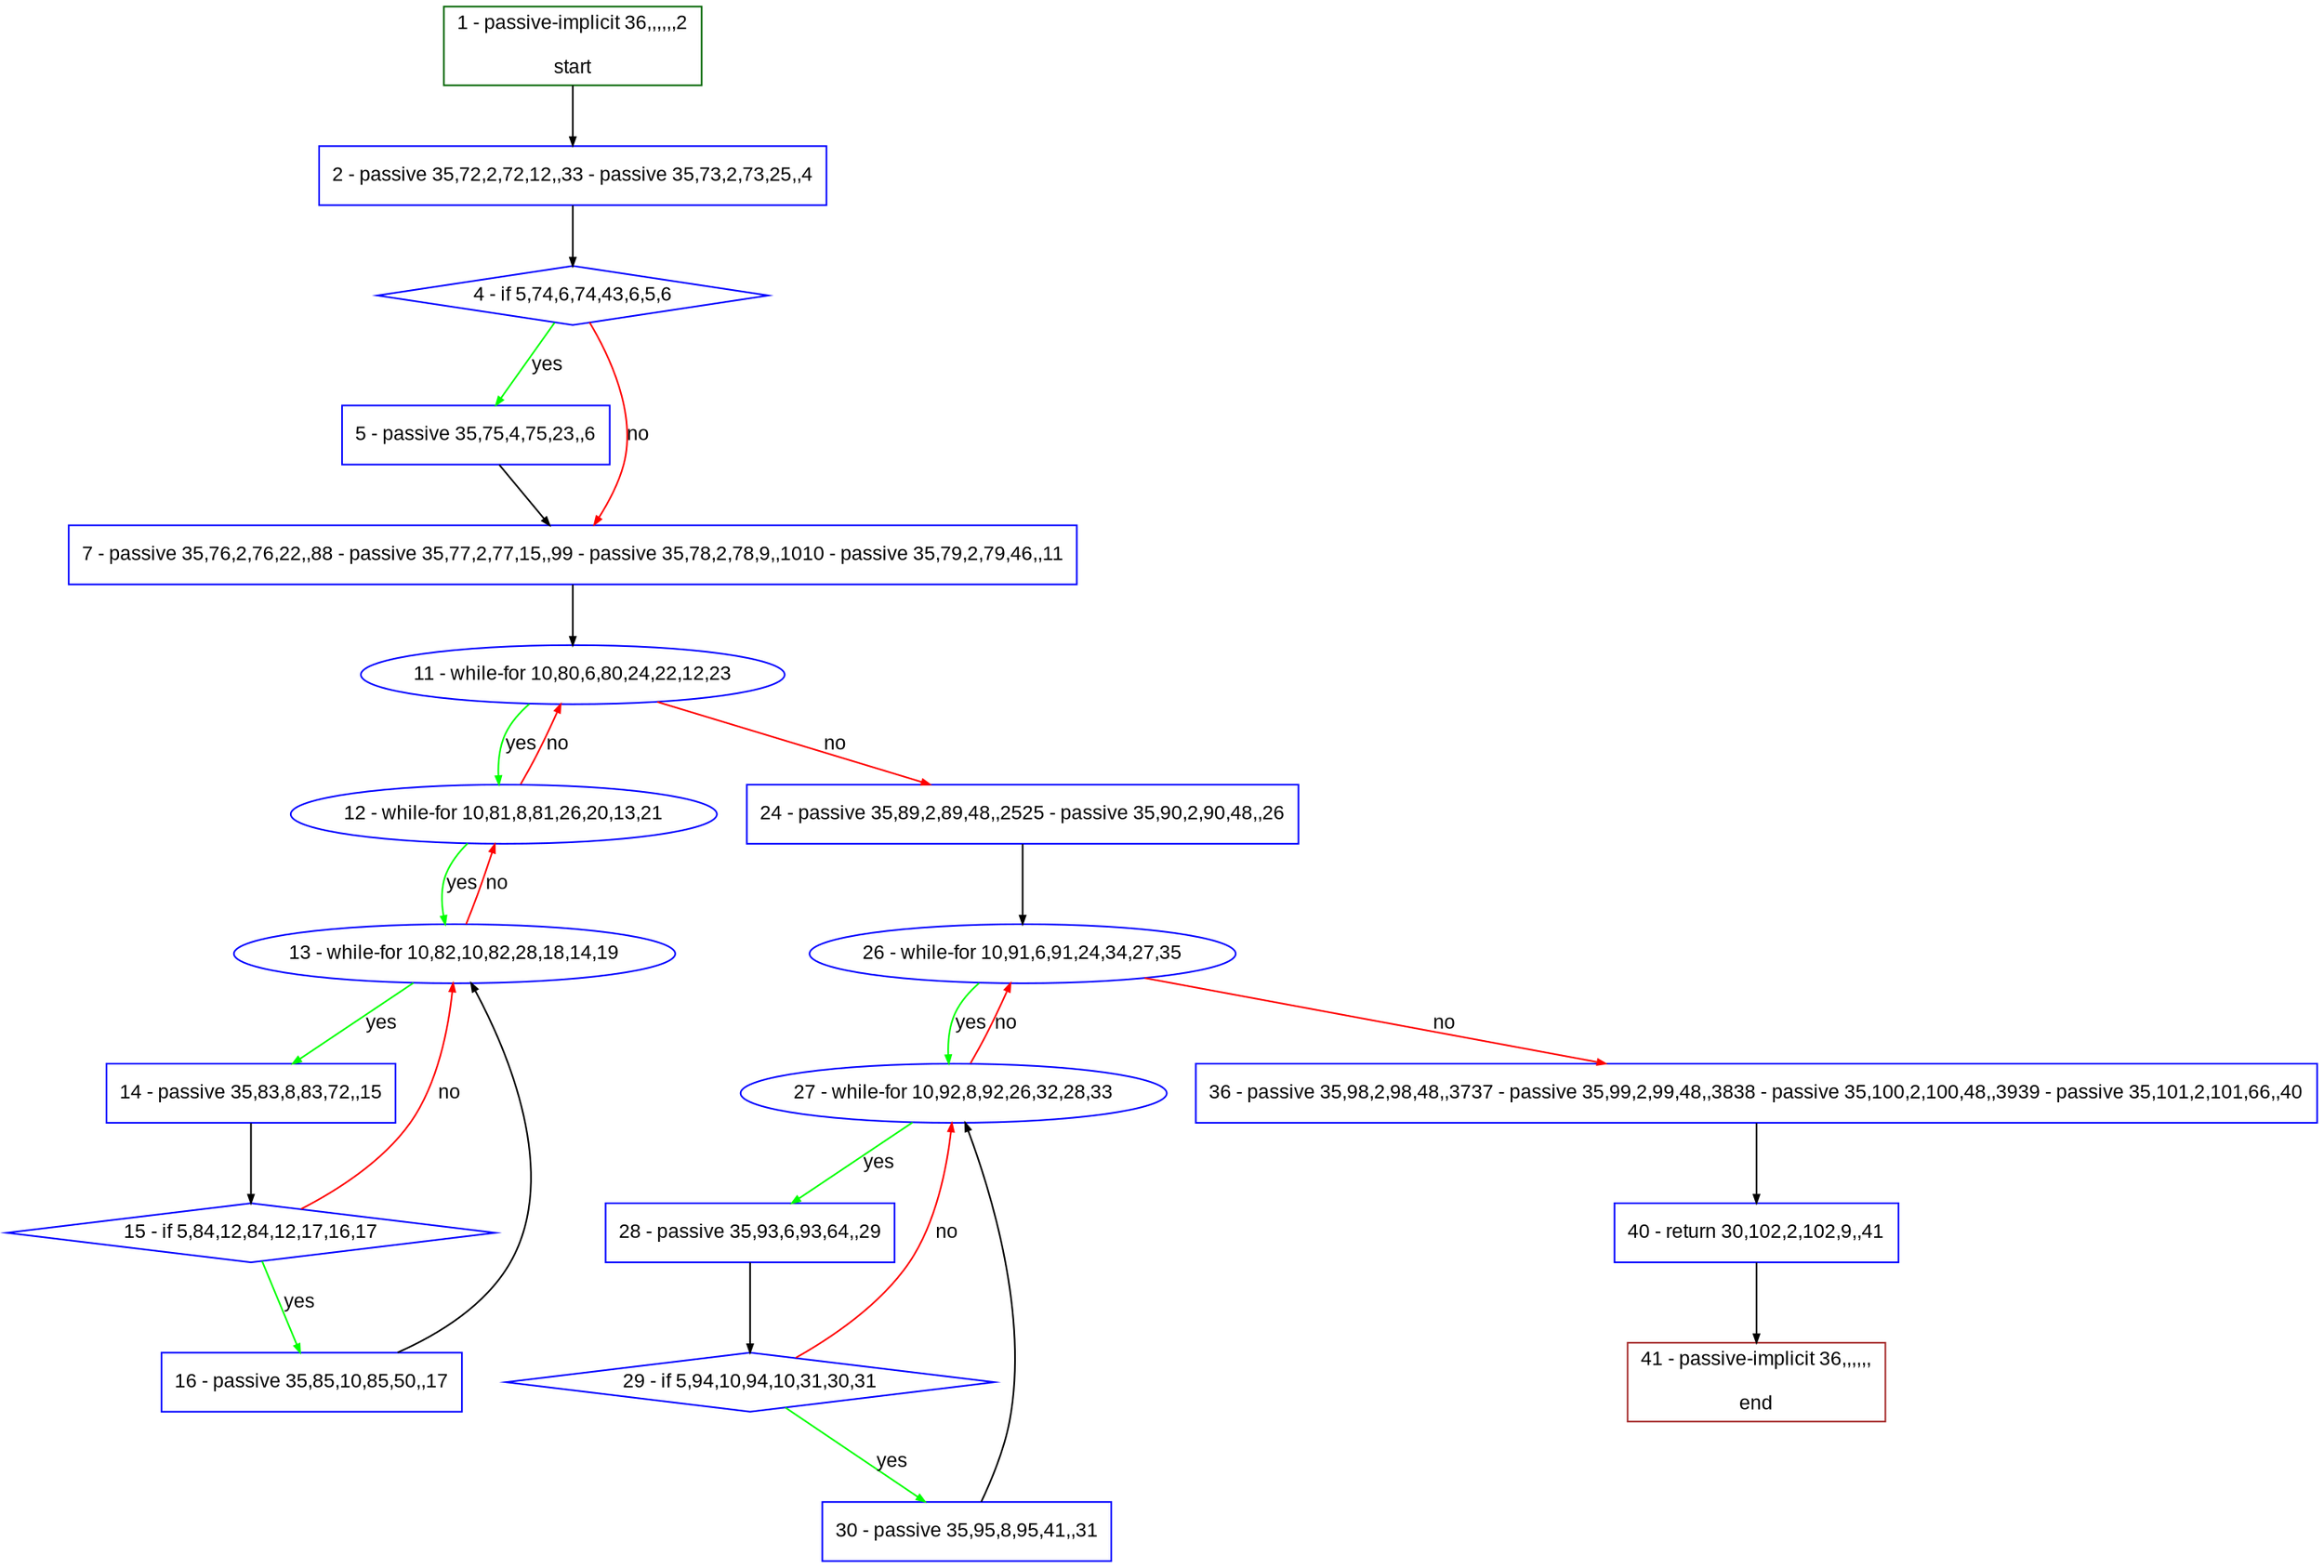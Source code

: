digraph "" {
  graph [pack="true", label="", fontsize="12", packmode="clust", fontname="Arial", fillcolor="#FFFFCC", bgcolor="white", style="rounded,filled", compound="true"];
  node [node_initialized="no", label="", color="grey", fontsize="12", fillcolor="white", fontname="Arial", style="filled", shape="rectangle", compound="true", fixedsize="false"];
  edge [fontcolor="black", arrowhead="normal", arrowtail="none", arrowsize="0.5", ltail="", label="", color="black", fontsize="12", lhead="", fontname="Arial", dir="forward", compound="true"];
  __N1 [label="2 - passive 35,72,2,72,12,,33 - passive 35,73,2,73,25,,4", color="#0000ff", fillcolor="#ffffff", style="filled", shape="box"];
  __N2 [label="1 - passive-implicit 36,,,,,,2\n\nstart", color="#006400", fillcolor="#ffffff", style="filled", shape="box"];
  __N3 [label="4 - if 5,74,6,74,43,6,5,6", color="#0000ff", fillcolor="#ffffff", style="filled", shape="diamond"];
  __N4 [label="5 - passive 35,75,4,75,23,,6", color="#0000ff", fillcolor="#ffffff", style="filled", shape="box"];
  __N5 [label="7 - passive 35,76,2,76,22,,88 - passive 35,77,2,77,15,,99 - passive 35,78,2,78,9,,1010 - passive 35,79,2,79,46,,11", color="#0000ff", fillcolor="#ffffff", style="filled", shape="box"];
  __N6 [label="11 - while-for 10,80,6,80,24,22,12,23", color="#0000ff", fillcolor="#ffffff", style="filled", shape="oval"];
  __N7 [label="12 - while-for 10,81,8,81,26,20,13,21", color="#0000ff", fillcolor="#ffffff", style="filled", shape="oval"];
  __N8 [label="24 - passive 35,89,2,89,48,,2525 - passive 35,90,2,90,48,,26", color="#0000ff", fillcolor="#ffffff", style="filled", shape="box"];
  __N9 [label="13 - while-for 10,82,10,82,28,18,14,19", color="#0000ff", fillcolor="#ffffff", style="filled", shape="oval"];
  __N10 [label="14 - passive 35,83,8,83,72,,15", color="#0000ff", fillcolor="#ffffff", style="filled", shape="box"];
  __N11 [label="15 - if 5,84,12,84,12,17,16,17", color="#0000ff", fillcolor="#ffffff", style="filled", shape="diamond"];
  __N12 [label="16 - passive 35,85,10,85,50,,17", color="#0000ff", fillcolor="#ffffff", style="filled", shape="box"];
  __N13 [label="26 - while-for 10,91,6,91,24,34,27,35", color="#0000ff", fillcolor="#ffffff", style="filled", shape="oval"];
  __N14 [label="27 - while-for 10,92,8,92,26,32,28,33", color="#0000ff", fillcolor="#ffffff", style="filled", shape="oval"];
  __N15 [label="36 - passive 35,98,2,98,48,,3737 - passive 35,99,2,99,48,,3838 - passive 35,100,2,100,48,,3939 - passive 35,101,2,101,66,,40", color="#0000ff", fillcolor="#ffffff", style="filled", shape="box"];
  __N16 [label="28 - passive 35,93,6,93,64,,29", color="#0000ff", fillcolor="#ffffff", style="filled", shape="box"];
  __N17 [label="29 - if 5,94,10,94,10,31,30,31", color="#0000ff", fillcolor="#ffffff", style="filled", shape="diamond"];
  __N18 [label="30 - passive 35,95,8,95,41,,31", color="#0000ff", fillcolor="#ffffff", style="filled", shape="box"];
  __N19 [label="40 - return 30,102,2,102,9,,41", color="#0000ff", fillcolor="#ffffff", style="filled", shape="box"];
  __N20 [label="41 - passive-implicit 36,,,,,,\n\nend", color="#a52a2a", fillcolor="#ffffff", style="filled", shape="box"];
  __N2 -> __N1 [arrowhead="normal", arrowtail="none", color="#000000", label="", dir="forward"];
  __N1 -> __N3 [arrowhead="normal", arrowtail="none", color="#000000", label="", dir="forward"];
  __N3 -> __N4 [arrowhead="normal", arrowtail="none", color="#00ff00", label="yes", dir="forward"];
  __N3 -> __N5 [arrowhead="normal", arrowtail="none", color="#ff0000", label="no", dir="forward"];
  __N4 -> __N5 [arrowhead="normal", arrowtail="none", color="#000000", label="", dir="forward"];
  __N5 -> __N6 [arrowhead="normal", arrowtail="none", color="#000000", label="", dir="forward"];
  __N6 -> __N7 [arrowhead="normal", arrowtail="none", color="#00ff00", label="yes", dir="forward"];
  __N7 -> __N6 [arrowhead="normal", arrowtail="none", color="#ff0000", label="no", dir="forward"];
  __N6 -> __N8 [arrowhead="normal", arrowtail="none", color="#ff0000", label="no", dir="forward"];
  __N7 -> __N9 [arrowhead="normal", arrowtail="none", color="#00ff00", label="yes", dir="forward"];
  __N9 -> __N7 [arrowhead="normal", arrowtail="none", color="#ff0000", label="no", dir="forward"];
  __N9 -> __N10 [arrowhead="normal", arrowtail="none", color="#00ff00", label="yes", dir="forward"];
  __N10 -> __N11 [arrowhead="normal", arrowtail="none", color="#000000", label="", dir="forward"];
  __N11 -> __N9 [arrowhead="normal", arrowtail="none", color="#ff0000", label="no", dir="forward"];
  __N11 -> __N12 [arrowhead="normal", arrowtail="none", color="#00ff00", label="yes", dir="forward"];
  __N12 -> __N9 [arrowhead="normal", arrowtail="none", color="#000000", label="", dir="forward"];
  __N8 -> __N13 [arrowhead="normal", arrowtail="none", color="#000000", label="", dir="forward"];
  __N13 -> __N14 [arrowhead="normal", arrowtail="none", color="#00ff00", label="yes", dir="forward"];
  __N14 -> __N13 [arrowhead="normal", arrowtail="none", color="#ff0000", label="no", dir="forward"];
  __N13 -> __N15 [arrowhead="normal", arrowtail="none", color="#ff0000", label="no", dir="forward"];
  __N14 -> __N16 [arrowhead="normal", arrowtail="none", color="#00ff00", label="yes", dir="forward"];
  __N16 -> __N17 [arrowhead="normal", arrowtail="none", color="#000000", label="", dir="forward"];
  __N17 -> __N14 [arrowhead="normal", arrowtail="none", color="#ff0000", label="no", dir="forward"];
  __N17 -> __N18 [arrowhead="normal", arrowtail="none", color="#00ff00", label="yes", dir="forward"];
  __N18 -> __N14 [arrowhead="normal", arrowtail="none", color="#000000", label="", dir="forward"];
  __N15 -> __N19 [arrowhead="normal", arrowtail="none", color="#000000", label="", dir="forward"];
  __N19 -> __N20 [arrowhead="normal", arrowtail="none", color="#000000", label="", dir="forward"];
}
